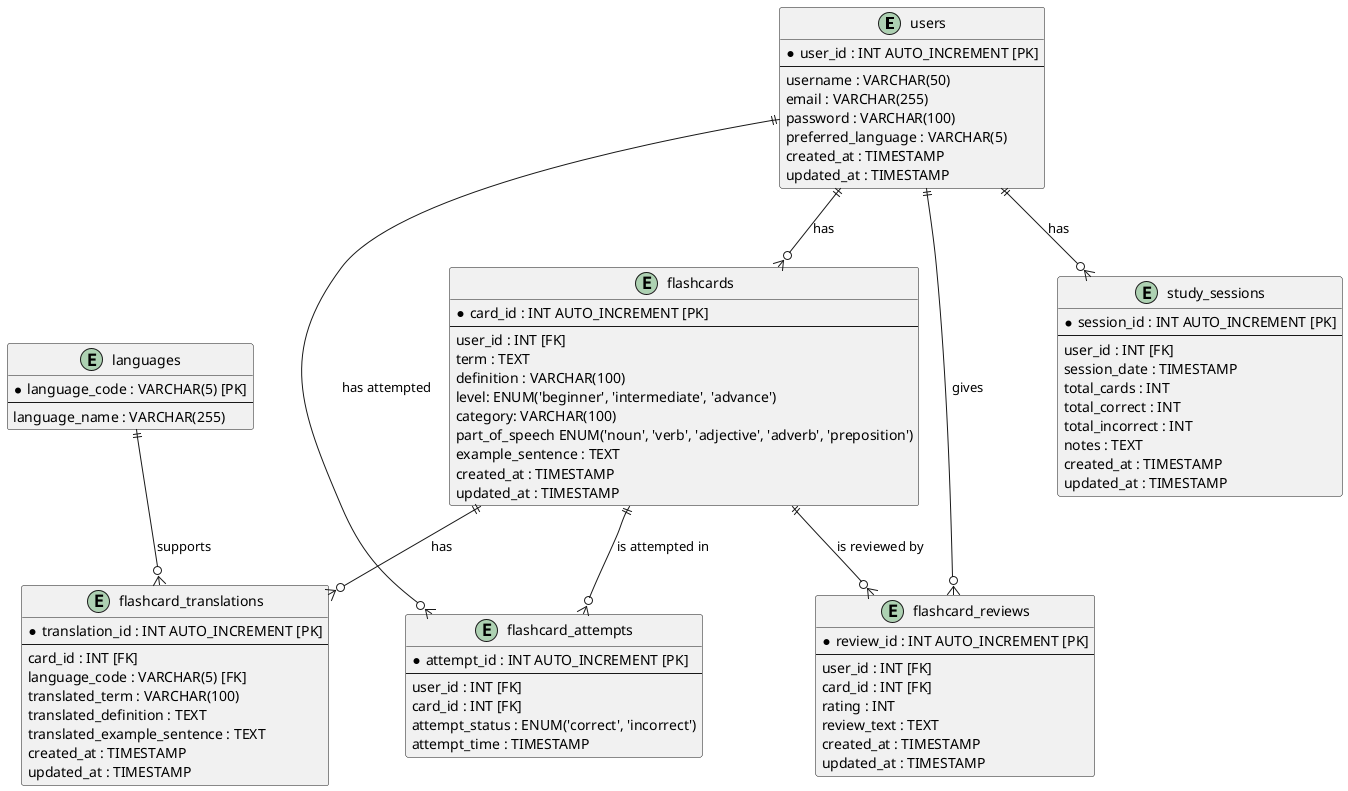 @startuml Lingua Deck
entity "users" {
    * user_id : INT AUTO_INCREMENT [PK]
    --
    username : VARCHAR(50)
    email : VARCHAR(255)
    password : VARCHAR(100)
    preferred_language : VARCHAR(5)
    created_at : TIMESTAMP
    updated_at : TIMESTAMP
}

entity "languages" {
    * language_code : VARCHAR(5) [PK]
    --
    language_name : VARCHAR(255)
}

entity "flashcards" {
    * card_id : INT AUTO_INCREMENT [PK]
    --
    user_id : INT [FK]
    term : TEXT
    definition : VARCHAR(100)
    level: ENUM('beginner', 'intermediate', 'advance')
    category: VARCHAR(100)
    part_of_speech ENUM('noun', 'verb', 'adjective', 'adverb', 'preposition')
    example_sentence : TEXT
    created_at : TIMESTAMP
    updated_at : TIMESTAMP
}

entity "flashcard_translations" {
    * translation_id : INT AUTO_INCREMENT [PK]
    --
    card_id : INT [FK]
    language_code : VARCHAR(5) [FK]
    translated_term : VARCHAR(100)
    translated_definition : TEXT
    translated_example_sentence : TEXT
    created_at : TIMESTAMP
    updated_at : TIMESTAMP
}

entity "study_sessions" {
    * session_id : INT AUTO_INCREMENT [PK]
    --
    user_id : INT [FK]
    session_date : TIMESTAMP
    total_cards : INT
    total_correct : INT
    total_incorrect : INT
    notes : TEXT
    created_at : TIMESTAMP
    updated_at : TIMESTAMP
}

entity "flashcard_reviews" {
    * review_id : INT AUTO_INCREMENT [PK]
    --
    user_id : INT [FK]
    card_id : INT [FK]
    rating : INT
    review_text : TEXT
    created_at : TIMESTAMP
    updated_at : TIMESTAMP
}

entity "flashcard_attempts" {
    * attempt_id : INT AUTO_INCREMENT [PK]
    --
    user_id : INT [FK]
    card_id : INT [FK]
    attempt_status : ENUM('correct', 'incorrect')
    attempt_time : TIMESTAMP
}

users ||--o{ flashcards : "has"
users ||--o{ study_sessions : "has"
users ||--o{ flashcard_reviews : "gives"
users ||--o{ flashcard_attempts : "has attempted"
flashcards ||--o{ flashcard_translations : "has"
flashcards ||--o{ flashcard_reviews : "is reviewed by"
flashcards ||--o{ flashcard_attempts : "is attempted in"
languages ||--o{ flashcard_translations : "supports"
@enduml